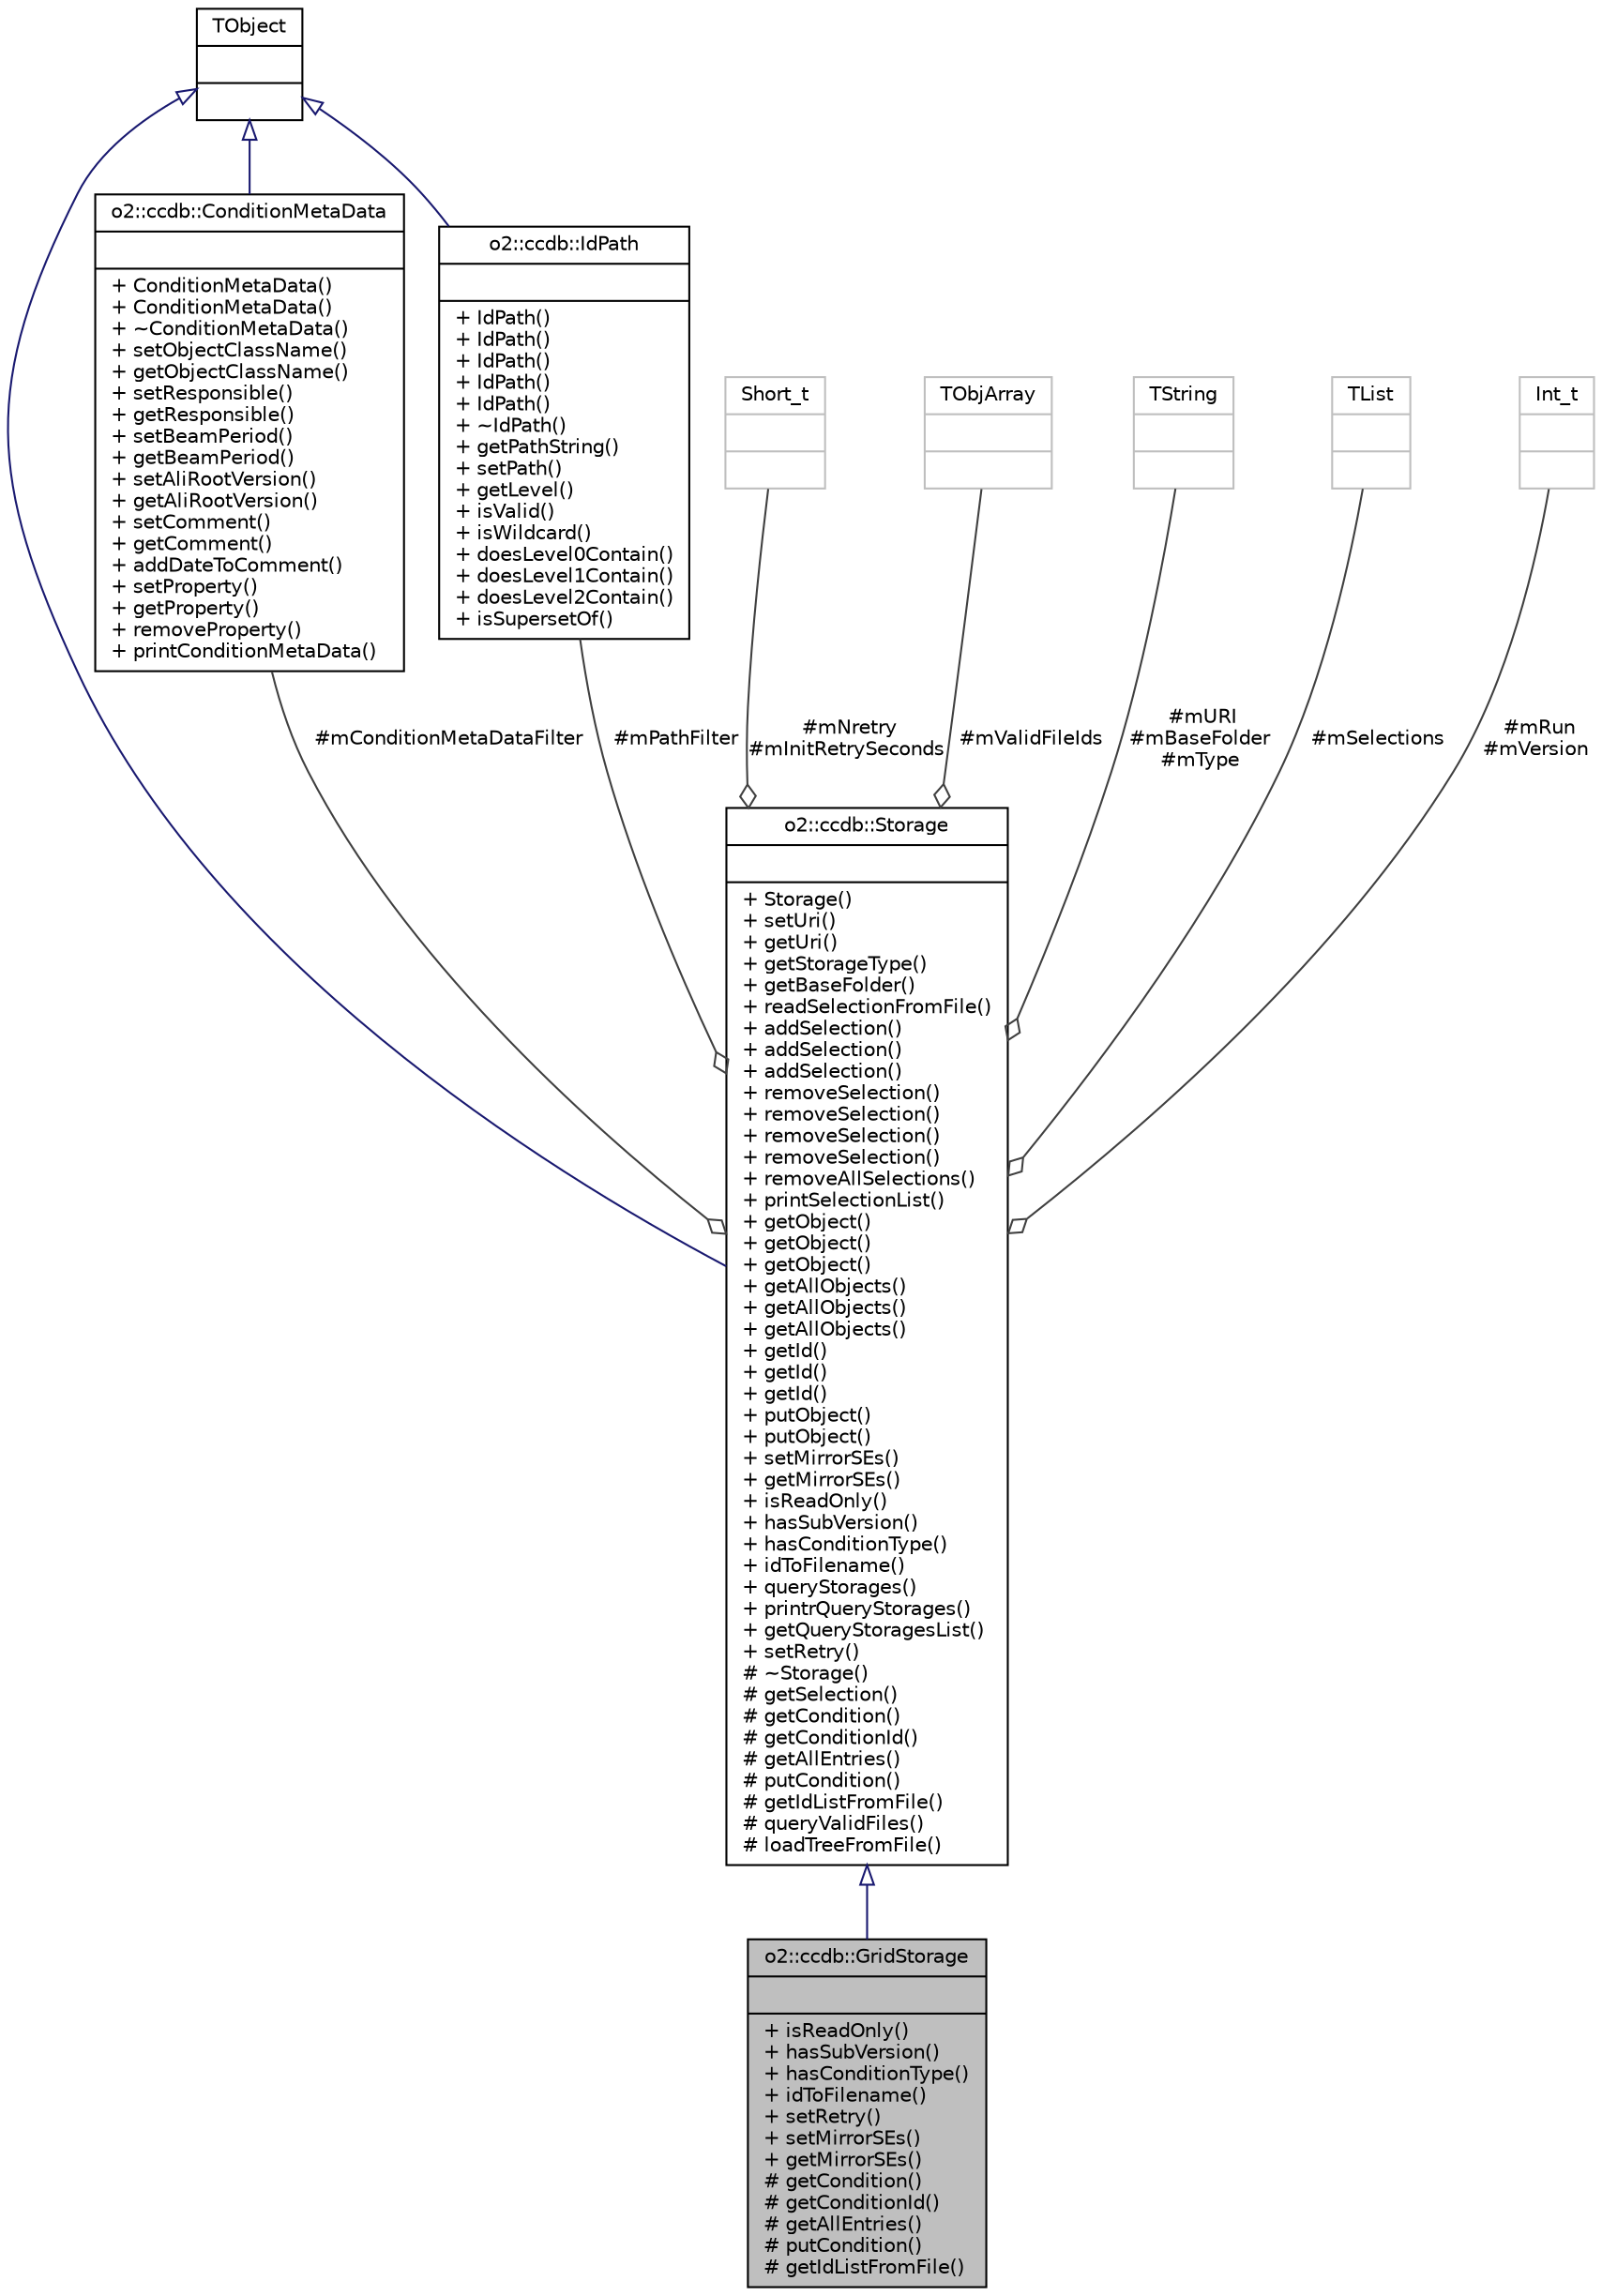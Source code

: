 digraph "o2::ccdb::GridStorage"
{
 // INTERACTIVE_SVG=YES
  bgcolor="transparent";
  edge [fontname="Helvetica",fontsize="10",labelfontname="Helvetica",labelfontsize="10"];
  node [fontname="Helvetica",fontsize="10",shape=record];
  Node1 [label="{o2::ccdb::GridStorage\n||+ isReadOnly()\l+ hasSubVersion()\l+ hasConditionType()\l+ idToFilename()\l+ setRetry()\l+ setMirrorSEs()\l+ getMirrorSEs()\l# getCondition()\l# getConditionId()\l# getAllEntries()\l# putCondition()\l# getIdListFromFile()\l}",height=0.2,width=0.4,color="black", fillcolor="grey75", style="filled" fontcolor="black"];
  Node2 -> Node1 [dir="back",color="midnightblue",fontsize="10",style="solid",arrowtail="onormal",fontname="Helvetica"];
  Node2 [label="{o2::ccdb::Storage\n||+ Storage()\l+ setUri()\l+ getUri()\l+ getStorageType()\l+ getBaseFolder()\l+ readSelectionFromFile()\l+ addSelection()\l+ addSelection()\l+ addSelection()\l+ removeSelection()\l+ removeSelection()\l+ removeSelection()\l+ removeSelection()\l+ removeAllSelections()\l+ printSelectionList()\l+ getObject()\l+ getObject()\l+ getObject()\l+ getAllObjects()\l+ getAllObjects()\l+ getAllObjects()\l+ getId()\l+ getId()\l+ getId()\l+ putObject()\l+ putObject()\l+ setMirrorSEs()\l+ getMirrorSEs()\l+ isReadOnly()\l+ hasSubVersion()\l+ hasConditionType()\l+ idToFilename()\l+ queryStorages()\l+ printrQueryStorages()\l+ getQueryStoragesList()\l+ setRetry()\l# ~Storage()\l# getSelection()\l# getCondition()\l# getConditionId()\l# getAllEntries()\l# putCondition()\l# getIdListFromFile()\l# queryValidFiles()\l# loadTreeFromFile()\l}",height=0.2,width=0.4,color="black",URL="$d6/dbd/classo2_1_1ccdb_1_1Storage.html"];
  Node3 -> Node2 [dir="back",color="midnightblue",fontsize="10",style="solid",arrowtail="onormal",fontname="Helvetica"];
  Node3 [label="{TObject\n||}",height=0.2,width=0.4,color="black",URL="$d5/d0f/classTObject.html"];
  Node4 -> Node2 [color="grey25",fontsize="10",style="solid",label=" #mConditionMetaDataFilter" ,arrowhead="odiamond",fontname="Helvetica"];
  Node4 [label="{o2::ccdb::ConditionMetaData\n||+ ConditionMetaData()\l+ ConditionMetaData()\l+ ~ConditionMetaData()\l+ setObjectClassName()\l+ getObjectClassName()\l+ setResponsible()\l+ getResponsible()\l+ setBeamPeriod()\l+ getBeamPeriod()\l+ setAliRootVersion()\l+ getAliRootVersion()\l+ setComment()\l+ getComment()\l+ addDateToComment()\l+ setProperty()\l+ getProperty()\l+ removeProperty()\l+ printConditionMetaData()\l}",height=0.2,width=0.4,color="black",URL="$d0/d58/classo2_1_1ccdb_1_1ConditionMetaData.html"];
  Node3 -> Node4 [dir="back",color="midnightblue",fontsize="10",style="solid",arrowtail="onormal",fontname="Helvetica"];
  Node5 -> Node2 [color="grey25",fontsize="10",style="solid",label=" #mNretry\n#mInitRetrySeconds" ,arrowhead="odiamond",fontname="Helvetica"];
  Node5 [label="{Short_t\n||}",height=0.2,width=0.4,color="grey75"];
  Node6 -> Node2 [color="grey25",fontsize="10",style="solid",label=" #mValidFileIds" ,arrowhead="odiamond",fontname="Helvetica"];
  Node6 [label="{TObjArray\n||}",height=0.2,width=0.4,color="grey75"];
  Node7 -> Node2 [color="grey25",fontsize="10",style="solid",label=" #mURI\n#mBaseFolder\n#mType" ,arrowhead="odiamond",fontname="Helvetica"];
  Node7 [label="{TString\n||}",height=0.2,width=0.4,color="grey75"];
  Node8 -> Node2 [color="grey25",fontsize="10",style="solid",label=" #mPathFilter" ,arrowhead="odiamond",fontname="Helvetica"];
  Node8 [label="{o2::ccdb::IdPath\n||+ IdPath()\l+ IdPath()\l+ IdPath()\l+ IdPath()\l+ IdPath()\l+ ~IdPath()\l+ getPathString()\l+ setPath()\l+ getLevel()\l+ isValid()\l+ isWildcard()\l+ doesLevel0Contain()\l+ doesLevel1Contain()\l+ doesLevel2Contain()\l+ isSupersetOf()\l}",height=0.2,width=0.4,color="black",URL="$d5/dd3/classo2_1_1ccdb_1_1IdPath.html"];
  Node3 -> Node8 [dir="back",color="midnightblue",fontsize="10",style="solid",arrowtail="onormal",fontname="Helvetica"];
  Node9 -> Node2 [color="grey25",fontsize="10",style="solid",label=" #mSelections" ,arrowhead="odiamond",fontname="Helvetica"];
  Node9 [label="{TList\n||}",height=0.2,width=0.4,color="grey75"];
  Node10 -> Node2 [color="grey25",fontsize="10",style="solid",label=" #mRun\n#mVersion" ,arrowhead="odiamond",fontname="Helvetica"];
  Node10 [label="{Int_t\n||}",height=0.2,width=0.4,color="grey75"];
}
